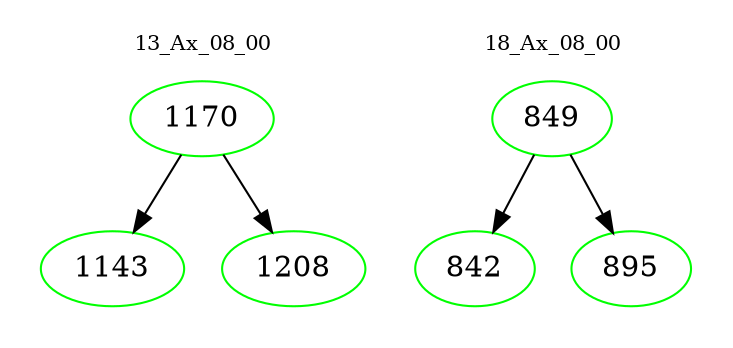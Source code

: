 digraph{
subgraph cluster_0 {
color = white
label = "13_Ax_08_00";
fontsize=10;
T0_1170 [label="1170", color="green"]
T0_1170 -> T0_1143 [color="black"]
T0_1143 [label="1143", color="green"]
T0_1170 -> T0_1208 [color="black"]
T0_1208 [label="1208", color="green"]
}
subgraph cluster_1 {
color = white
label = "18_Ax_08_00";
fontsize=10;
T1_849 [label="849", color="green"]
T1_849 -> T1_842 [color="black"]
T1_842 [label="842", color="green"]
T1_849 -> T1_895 [color="black"]
T1_895 [label="895", color="green"]
}
}
